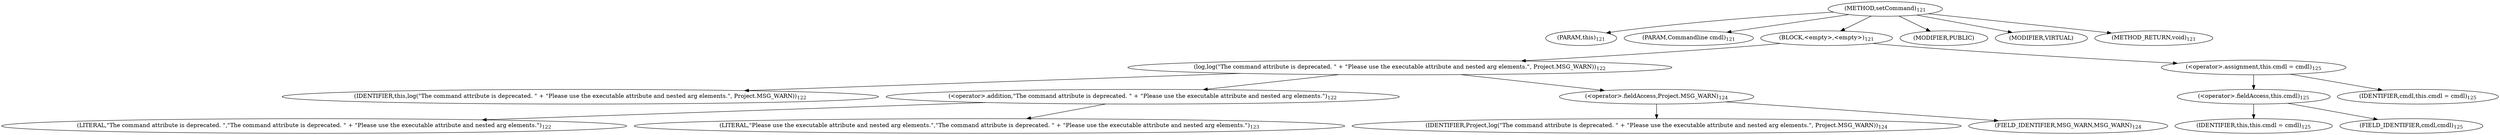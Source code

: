 digraph "setCommand" {  
"139" [label = <(METHOD,setCommand)<SUB>121</SUB>> ]
"8" [label = <(PARAM,this)<SUB>121</SUB>> ]
"140" [label = <(PARAM,Commandline cmdl)<SUB>121</SUB>> ]
"141" [label = <(BLOCK,&lt;empty&gt;,&lt;empty&gt;)<SUB>121</SUB>> ]
"142" [label = <(log,log(&quot;The command attribute is deprecated. &quot; + &quot;Please use the executable attribute and nested arg elements.&quot;, Project.MSG_WARN))<SUB>122</SUB>> ]
"7" [label = <(IDENTIFIER,this,log(&quot;The command attribute is deprecated. &quot; + &quot;Please use the executable attribute and nested arg elements.&quot;, Project.MSG_WARN))<SUB>122</SUB>> ]
"143" [label = <(&lt;operator&gt;.addition,&quot;The command attribute is deprecated. &quot; + &quot;Please use the executable attribute and nested arg elements.&quot;)<SUB>122</SUB>> ]
"144" [label = <(LITERAL,&quot;The command attribute is deprecated. &quot;,&quot;The command attribute is deprecated. &quot; + &quot;Please use the executable attribute and nested arg elements.&quot;)<SUB>122</SUB>> ]
"145" [label = <(LITERAL,&quot;Please use the executable attribute and nested arg elements.&quot;,&quot;The command attribute is deprecated. &quot; + &quot;Please use the executable attribute and nested arg elements.&quot;)<SUB>123</SUB>> ]
"146" [label = <(&lt;operator&gt;.fieldAccess,Project.MSG_WARN)<SUB>124</SUB>> ]
"147" [label = <(IDENTIFIER,Project,log(&quot;The command attribute is deprecated. &quot; + &quot;Please use the executable attribute and nested arg elements.&quot;, Project.MSG_WARN))<SUB>124</SUB>> ]
"148" [label = <(FIELD_IDENTIFIER,MSG_WARN,MSG_WARN)<SUB>124</SUB>> ]
"149" [label = <(&lt;operator&gt;.assignment,this.cmdl = cmdl)<SUB>125</SUB>> ]
"150" [label = <(&lt;operator&gt;.fieldAccess,this.cmdl)<SUB>125</SUB>> ]
"9" [label = <(IDENTIFIER,this,this.cmdl = cmdl)<SUB>125</SUB>> ]
"151" [label = <(FIELD_IDENTIFIER,cmdl,cmdl)<SUB>125</SUB>> ]
"152" [label = <(IDENTIFIER,cmdl,this.cmdl = cmdl)<SUB>125</SUB>> ]
"153" [label = <(MODIFIER,PUBLIC)> ]
"154" [label = <(MODIFIER,VIRTUAL)> ]
"155" [label = <(METHOD_RETURN,void)<SUB>121</SUB>> ]
  "139" -> "8" 
  "139" -> "140" 
  "139" -> "141" 
  "139" -> "153" 
  "139" -> "154" 
  "139" -> "155" 
  "141" -> "142" 
  "141" -> "149" 
  "142" -> "7" 
  "142" -> "143" 
  "142" -> "146" 
  "143" -> "144" 
  "143" -> "145" 
  "146" -> "147" 
  "146" -> "148" 
  "149" -> "150" 
  "149" -> "152" 
  "150" -> "9" 
  "150" -> "151" 
}

